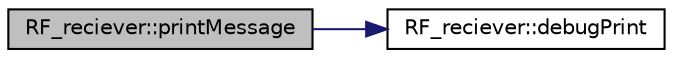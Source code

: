 digraph "RF_reciever::printMessage"
{
  edge [fontname="Helvetica",fontsize="10",labelfontname="Helvetica",labelfontsize="10"];
  node [fontname="Helvetica",fontsize="10",shape=record];
  rankdir="LR";
  Node1 [label="RF_reciever::printMessage",height=0.2,width=0.4,color="black", fillcolor="grey75", style="filled" fontcolor="black"];
  Node1 -> Node2 [color="midnightblue",fontsize="10",style="solid",fontname="Helvetica"];
  Node2 [label="RF_reciever::debugPrint",height=0.2,width=0.4,color="black", fillcolor="white", style="filled",URL="$classRF__reciever.html#a6d01f41b754e0aebe0225756f0d552b8"];
}
